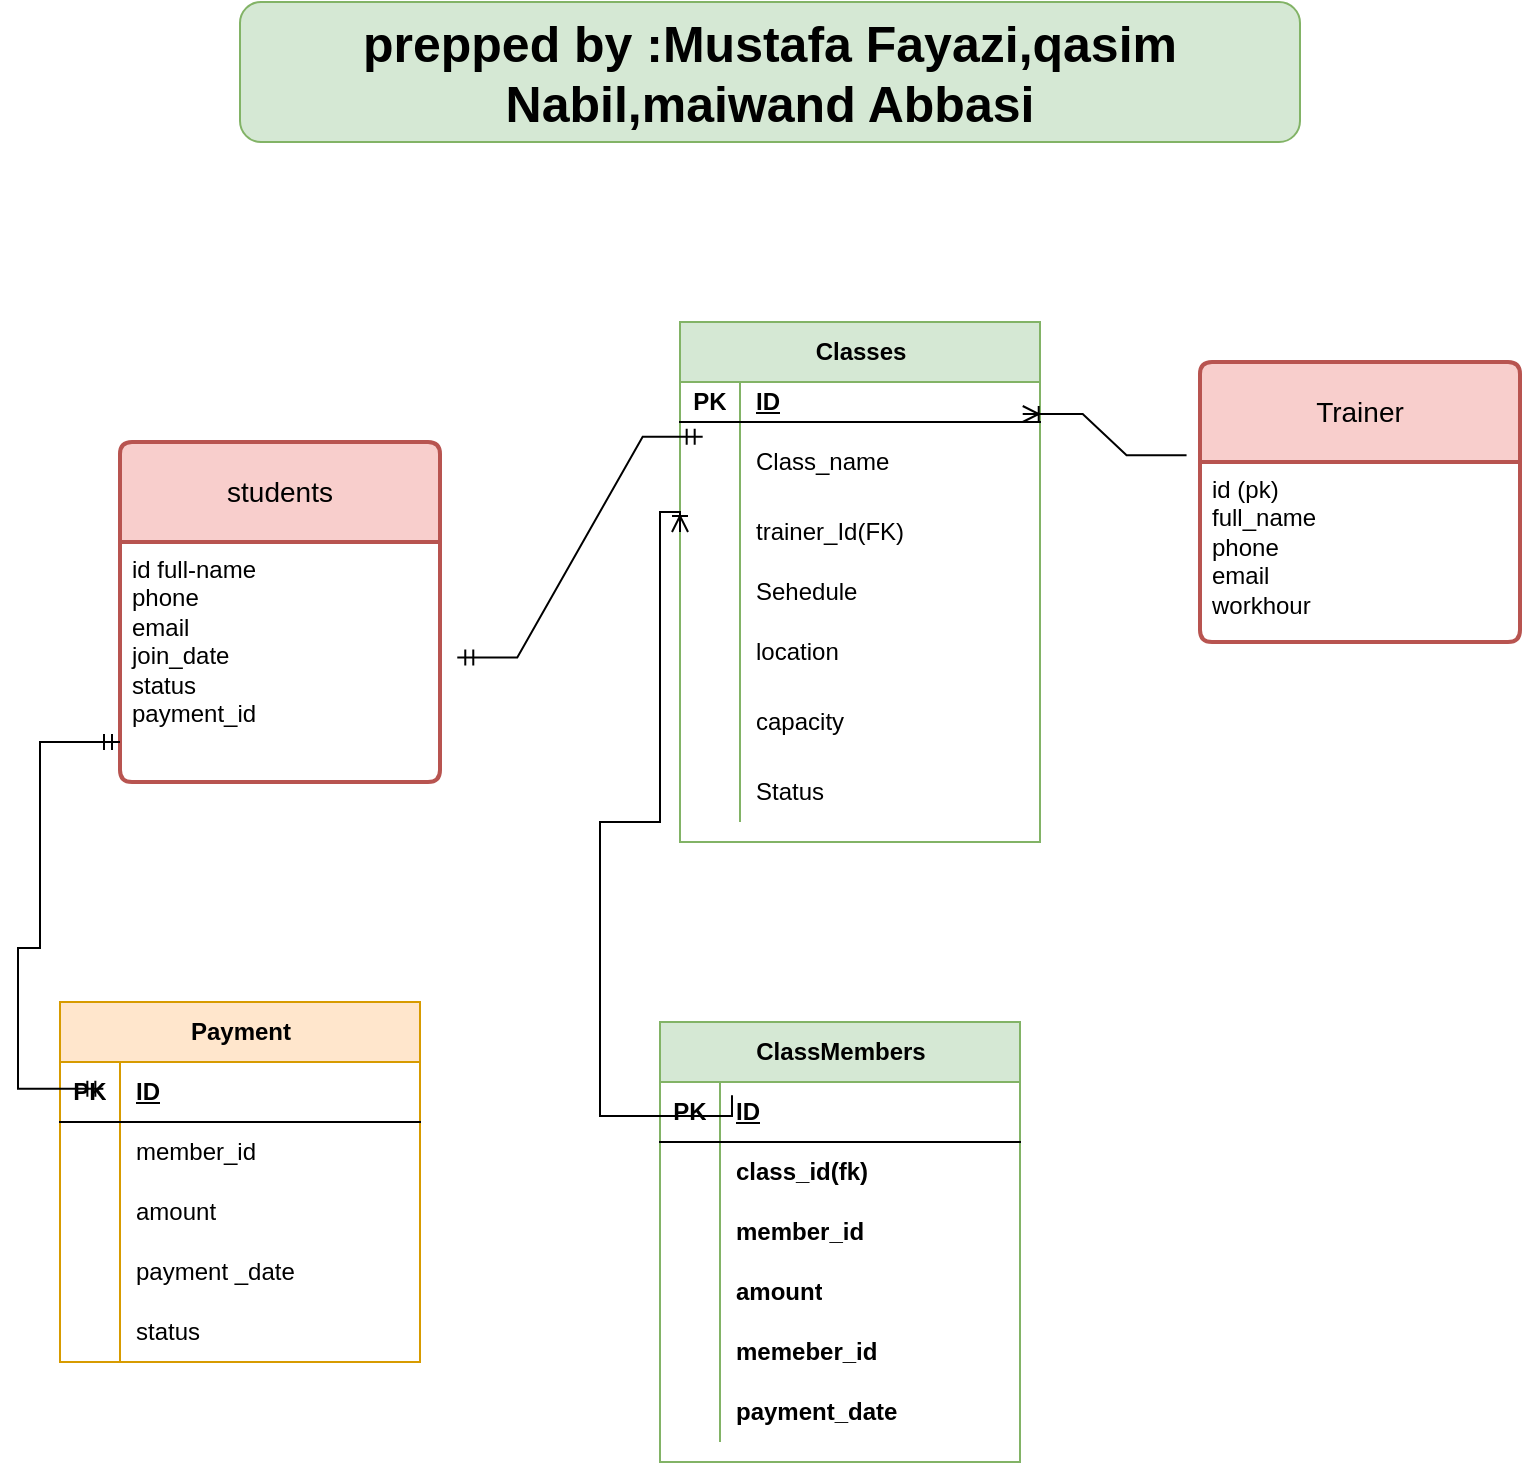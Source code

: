 <mxfile version="27.0.4">
  <diagram name="Page-1" id="VaVtWK3H83Irznd1dzYW">
    <mxGraphModel dx="778" dy="1629" grid="1" gridSize="10" guides="1" tooltips="1" connect="1" arrows="1" fold="1" page="1" pageScale="1" pageWidth="827" pageHeight="1169" math="0" shadow="0">
      <root>
        <mxCell id="0" />
        <mxCell id="1" parent="0" />
        <mxCell id="CIxCF5sjJKE13IdC6mte-1" value="Classes" style="shape=table;startSize=30;container=1;collapsible=1;childLayout=tableLayout;fixedRows=1;rowLines=0;fontStyle=1;align=center;resizeLast=1;html=1;fillColor=#d5e8d4;strokeColor=#82b366;" parent="1" vertex="1">
          <mxGeometry x="360" y="10" width="180" height="260" as="geometry" />
        </mxCell>
        <mxCell id="CIxCF5sjJKE13IdC6mte-2" value="" style="shape=tableRow;horizontal=0;startSize=0;swimlaneHead=0;swimlaneBody=0;fillColor=none;collapsible=0;dropTarget=0;points=[[0,0.5],[1,0.5]];portConstraint=eastwest;top=0;left=0;right=0;bottom=1;" parent="CIxCF5sjJKE13IdC6mte-1" vertex="1">
          <mxGeometry y="30" width="180" height="20" as="geometry" />
        </mxCell>
        <mxCell id="CIxCF5sjJKE13IdC6mte-3" value="PK" style="shape=partialRectangle;connectable=0;fillColor=none;top=0;left=0;bottom=0;right=0;fontStyle=1;overflow=hidden;whiteSpace=wrap;html=1;" parent="CIxCF5sjJKE13IdC6mte-2" vertex="1">
          <mxGeometry width="30" height="20" as="geometry">
            <mxRectangle width="30" height="20" as="alternateBounds" />
          </mxGeometry>
        </mxCell>
        <mxCell id="CIxCF5sjJKE13IdC6mte-4" value="ID" style="shape=partialRectangle;connectable=0;fillColor=none;top=0;left=0;bottom=0;right=0;align=left;spacingLeft=6;fontStyle=5;overflow=hidden;whiteSpace=wrap;html=1;" parent="CIxCF5sjJKE13IdC6mte-2" vertex="1">
          <mxGeometry x="30" width="150" height="20" as="geometry">
            <mxRectangle width="150" height="20" as="alternateBounds" />
          </mxGeometry>
        </mxCell>
        <mxCell id="CIxCF5sjJKE13IdC6mte-5" value="" style="shape=tableRow;horizontal=0;startSize=0;swimlaneHead=0;swimlaneBody=0;fillColor=none;collapsible=0;dropTarget=0;points=[[0,0.5],[1,0.5]];portConstraint=eastwest;top=0;left=0;right=0;bottom=0;" parent="CIxCF5sjJKE13IdC6mte-1" vertex="1">
          <mxGeometry y="50" width="180" height="40" as="geometry" />
        </mxCell>
        <mxCell id="CIxCF5sjJKE13IdC6mte-6" value="" style="shape=partialRectangle;connectable=0;fillColor=none;top=0;left=0;bottom=0;right=0;editable=1;overflow=hidden;whiteSpace=wrap;html=1;" parent="CIxCF5sjJKE13IdC6mte-5" vertex="1">
          <mxGeometry width="30" height="40" as="geometry">
            <mxRectangle width="30" height="40" as="alternateBounds" />
          </mxGeometry>
        </mxCell>
        <mxCell id="CIxCF5sjJKE13IdC6mte-7" value="Class_name&lt;span style=&quot;white-space: pre;&quot;&gt;&#x9;&lt;/span&gt;" style="shape=partialRectangle;connectable=0;fillColor=none;top=0;left=0;bottom=0;right=0;align=left;spacingLeft=6;overflow=hidden;whiteSpace=wrap;html=1;" parent="CIxCF5sjJKE13IdC6mte-5" vertex="1">
          <mxGeometry x="30" width="150" height="40" as="geometry">
            <mxRectangle width="150" height="40" as="alternateBounds" />
          </mxGeometry>
        </mxCell>
        <mxCell id="CIxCF5sjJKE13IdC6mte-8" value="" style="shape=tableRow;horizontal=0;startSize=0;swimlaneHead=0;swimlaneBody=0;fillColor=none;collapsible=0;dropTarget=0;points=[[0,0.5],[1,0.5]];portConstraint=eastwest;top=0;left=0;right=0;bottom=0;" parent="CIxCF5sjJKE13IdC6mte-1" vertex="1">
          <mxGeometry y="90" width="180" height="30" as="geometry" />
        </mxCell>
        <mxCell id="CIxCF5sjJKE13IdC6mte-9" value="" style="shape=partialRectangle;connectable=0;fillColor=none;top=0;left=0;bottom=0;right=0;editable=1;overflow=hidden;whiteSpace=wrap;html=1;" parent="CIxCF5sjJKE13IdC6mte-8" vertex="1">
          <mxGeometry width="30" height="30" as="geometry">
            <mxRectangle width="30" height="30" as="alternateBounds" />
          </mxGeometry>
        </mxCell>
        <mxCell id="CIxCF5sjJKE13IdC6mte-10" value="trainer_Id(FK)" style="shape=partialRectangle;connectable=0;fillColor=none;top=0;left=0;bottom=0;right=0;align=left;spacingLeft=6;overflow=hidden;whiteSpace=wrap;html=1;" parent="CIxCF5sjJKE13IdC6mte-8" vertex="1">
          <mxGeometry x="30" width="150" height="30" as="geometry">
            <mxRectangle width="150" height="30" as="alternateBounds" />
          </mxGeometry>
        </mxCell>
        <mxCell id="CIxCF5sjJKE13IdC6mte-11" value="" style="shape=tableRow;horizontal=0;startSize=0;swimlaneHead=0;swimlaneBody=0;fillColor=none;collapsible=0;dropTarget=0;points=[[0,0.5],[1,0.5]];portConstraint=eastwest;top=0;left=0;right=0;bottom=0;" parent="CIxCF5sjJKE13IdC6mte-1" vertex="1">
          <mxGeometry y="120" width="180" height="30" as="geometry" />
        </mxCell>
        <mxCell id="CIxCF5sjJKE13IdC6mte-12" value="" style="shape=partialRectangle;connectable=0;fillColor=none;top=0;left=0;bottom=0;right=0;editable=1;overflow=hidden;whiteSpace=wrap;html=1;" parent="CIxCF5sjJKE13IdC6mte-11" vertex="1">
          <mxGeometry width="30" height="30" as="geometry">
            <mxRectangle width="30" height="30" as="alternateBounds" />
          </mxGeometry>
        </mxCell>
        <mxCell id="CIxCF5sjJKE13IdC6mte-13" value="Sehedule" style="shape=partialRectangle;connectable=0;fillColor=none;top=0;left=0;bottom=0;right=0;align=left;spacingLeft=6;overflow=hidden;whiteSpace=wrap;html=1;" parent="CIxCF5sjJKE13IdC6mte-11" vertex="1">
          <mxGeometry x="30" width="150" height="30" as="geometry">
            <mxRectangle width="150" height="30" as="alternateBounds" />
          </mxGeometry>
        </mxCell>
        <mxCell id="CIxCF5sjJKE13IdC6mte-14" value="" style="shape=tableRow;horizontal=0;startSize=0;swimlaneHead=0;swimlaneBody=0;fillColor=none;collapsible=0;dropTarget=0;points=[[0,0.5],[1,0.5]];portConstraint=eastwest;top=0;left=0;right=0;bottom=0;" parent="CIxCF5sjJKE13IdC6mte-1" vertex="1">
          <mxGeometry y="150" width="180" height="30" as="geometry" />
        </mxCell>
        <mxCell id="CIxCF5sjJKE13IdC6mte-15" value="" style="shape=partialRectangle;connectable=0;fillColor=none;top=0;left=0;bottom=0;right=0;editable=1;overflow=hidden;whiteSpace=wrap;html=1;" parent="CIxCF5sjJKE13IdC6mte-14" vertex="1">
          <mxGeometry width="30" height="30" as="geometry">
            <mxRectangle width="30" height="30" as="alternateBounds" />
          </mxGeometry>
        </mxCell>
        <mxCell id="CIxCF5sjJKE13IdC6mte-16" value="location" style="shape=partialRectangle;connectable=0;fillColor=none;top=0;left=0;bottom=0;right=0;align=left;spacingLeft=6;overflow=hidden;whiteSpace=wrap;html=1;" parent="CIxCF5sjJKE13IdC6mte-14" vertex="1">
          <mxGeometry x="30" width="150" height="30" as="geometry">
            <mxRectangle width="150" height="30" as="alternateBounds" />
          </mxGeometry>
        </mxCell>
        <mxCell id="CIxCF5sjJKE13IdC6mte-17" value="" style="shape=tableRow;horizontal=0;startSize=0;swimlaneHead=0;swimlaneBody=0;fillColor=none;collapsible=0;dropTarget=0;points=[[0,0.5],[1,0.5]];portConstraint=eastwest;top=0;left=0;right=0;bottom=0;" parent="CIxCF5sjJKE13IdC6mte-1" vertex="1">
          <mxGeometry y="180" width="180" height="40" as="geometry" />
        </mxCell>
        <mxCell id="CIxCF5sjJKE13IdC6mte-18" value="" style="shape=partialRectangle;connectable=0;fillColor=none;top=0;left=0;bottom=0;right=0;editable=1;overflow=hidden;whiteSpace=wrap;html=1;" parent="CIxCF5sjJKE13IdC6mte-17" vertex="1">
          <mxGeometry width="30" height="40" as="geometry">
            <mxRectangle width="30" height="40" as="alternateBounds" />
          </mxGeometry>
        </mxCell>
        <mxCell id="CIxCF5sjJKE13IdC6mte-19" value="capacity" style="shape=partialRectangle;connectable=0;fillColor=none;top=0;left=0;bottom=0;right=0;align=left;spacingLeft=6;overflow=hidden;whiteSpace=wrap;html=1;" parent="CIxCF5sjJKE13IdC6mte-17" vertex="1">
          <mxGeometry x="30" width="150" height="40" as="geometry">
            <mxRectangle width="150" height="40" as="alternateBounds" />
          </mxGeometry>
        </mxCell>
        <mxCell id="CIxCF5sjJKE13IdC6mte-20" value="" style="shape=tableRow;horizontal=0;startSize=0;swimlaneHead=0;swimlaneBody=0;fillColor=none;collapsible=0;dropTarget=0;points=[[0,0.5],[1,0.5]];portConstraint=eastwest;top=0;left=0;right=0;bottom=0;" parent="CIxCF5sjJKE13IdC6mte-1" vertex="1">
          <mxGeometry y="220" width="180" height="30" as="geometry" />
        </mxCell>
        <mxCell id="CIxCF5sjJKE13IdC6mte-21" value="" style="shape=partialRectangle;connectable=0;fillColor=none;top=0;left=0;bottom=0;right=0;editable=1;overflow=hidden;whiteSpace=wrap;html=1;" parent="CIxCF5sjJKE13IdC6mte-20" vertex="1">
          <mxGeometry width="30" height="30" as="geometry">
            <mxRectangle width="30" height="30" as="alternateBounds" />
          </mxGeometry>
        </mxCell>
        <mxCell id="CIxCF5sjJKE13IdC6mte-22" value="Status" style="shape=partialRectangle;connectable=0;fillColor=none;top=0;left=0;bottom=0;right=0;align=left;spacingLeft=6;overflow=hidden;whiteSpace=wrap;html=1;" parent="CIxCF5sjJKE13IdC6mte-20" vertex="1">
          <mxGeometry x="30" width="150" height="30" as="geometry">
            <mxRectangle width="150" height="30" as="alternateBounds" />
          </mxGeometry>
        </mxCell>
        <mxCell id="CIxCF5sjJKE13IdC6mte-23" value="students" style="swimlane;childLayout=stackLayout;horizontal=1;startSize=50;horizontalStack=0;rounded=1;fontSize=14;fontStyle=0;strokeWidth=2;resizeParent=0;resizeLast=1;shadow=0;dashed=0;align=center;arcSize=4;whiteSpace=wrap;html=1;fillColor=#f8cecc;strokeColor=#b85450;" parent="1" vertex="1">
          <mxGeometry x="80" y="70" width="160" height="170" as="geometry" />
        </mxCell>
        <mxCell id="CIxCF5sjJKE13IdC6mte-24" value="id full-name&amp;nbsp;&lt;div&gt;phone&lt;/div&gt;&lt;div&gt;email&lt;/div&gt;&lt;div&gt;join_date&lt;/div&gt;&lt;div&gt;status&lt;/div&gt;&lt;div&gt;payment_id&lt;/div&gt;&lt;div&gt;&lt;br&gt;&lt;/div&gt;" style="align=left;strokeColor=none;fillColor=none;spacingLeft=4;spacingRight=4;fontSize=12;verticalAlign=top;resizable=0;rotatable=0;part=1;html=1;whiteSpace=wrap;" parent="CIxCF5sjJKE13IdC6mte-23" vertex="1">
          <mxGeometry y="50" width="160" height="120" as="geometry" />
        </mxCell>
        <mxCell id="CIxCF5sjJKE13IdC6mte-25" value="Trainer" style="swimlane;childLayout=stackLayout;horizontal=1;startSize=50;horizontalStack=0;rounded=1;fontSize=14;fontStyle=0;strokeWidth=2;resizeParent=0;resizeLast=1;shadow=0;dashed=0;align=center;arcSize=4;whiteSpace=wrap;html=1;fillColor=#f8cecc;strokeColor=#b85450;" parent="1" vertex="1">
          <mxGeometry x="620" y="30" width="160" height="140" as="geometry" />
        </mxCell>
        <mxCell id="CIxCF5sjJKE13IdC6mte-26" value="id (pk)&lt;div&gt;full_name&amp;nbsp;&lt;/div&gt;&lt;div&gt;phone&lt;/div&gt;&lt;div&gt;email&lt;/div&gt;&lt;div&gt;workhour&lt;br&gt;&lt;br&gt;&lt;/div&gt;" style="align=left;strokeColor=none;fillColor=none;spacingLeft=4;spacingRight=4;fontSize=12;verticalAlign=top;resizable=0;rotatable=0;part=1;html=1;whiteSpace=wrap;" parent="CIxCF5sjJKE13IdC6mte-25" vertex="1">
          <mxGeometry y="50" width="160" height="90" as="geometry" />
        </mxCell>
        <mxCell id="CIxCF5sjJKE13IdC6mte-27" value="Payment" style="shape=table;startSize=30;container=1;collapsible=1;childLayout=tableLayout;fixedRows=1;rowLines=0;fontStyle=1;align=center;resizeLast=1;html=1;fillColor=#ffe6cc;strokeColor=#d79b00;" parent="1" vertex="1">
          <mxGeometry x="50" y="350" width="180" height="180" as="geometry" />
        </mxCell>
        <mxCell id="CIxCF5sjJKE13IdC6mte-28" value="" style="shape=tableRow;horizontal=0;startSize=0;swimlaneHead=0;swimlaneBody=0;fillColor=none;collapsible=0;dropTarget=0;points=[[0,0.5],[1,0.5]];portConstraint=eastwest;top=0;left=0;right=0;bottom=1;" parent="CIxCF5sjJKE13IdC6mte-27" vertex="1">
          <mxGeometry y="30" width="180" height="30" as="geometry" />
        </mxCell>
        <mxCell id="CIxCF5sjJKE13IdC6mte-29" value="PK" style="shape=partialRectangle;connectable=0;fillColor=none;top=0;left=0;bottom=0;right=0;fontStyle=1;overflow=hidden;whiteSpace=wrap;html=1;" parent="CIxCF5sjJKE13IdC6mte-28" vertex="1">
          <mxGeometry width="30" height="30" as="geometry">
            <mxRectangle width="30" height="30" as="alternateBounds" />
          </mxGeometry>
        </mxCell>
        <mxCell id="CIxCF5sjJKE13IdC6mte-30" value="ID" style="shape=partialRectangle;connectable=0;fillColor=none;top=0;left=0;bottom=0;right=0;align=left;spacingLeft=6;fontStyle=5;overflow=hidden;whiteSpace=wrap;html=1;" parent="CIxCF5sjJKE13IdC6mte-28" vertex="1">
          <mxGeometry x="30" width="150" height="30" as="geometry">
            <mxRectangle width="150" height="30" as="alternateBounds" />
          </mxGeometry>
        </mxCell>
        <mxCell id="CIxCF5sjJKE13IdC6mte-31" value="" style="shape=tableRow;horizontal=0;startSize=0;swimlaneHead=0;swimlaneBody=0;fillColor=none;collapsible=0;dropTarget=0;points=[[0,0.5],[1,0.5]];portConstraint=eastwest;top=0;left=0;right=0;bottom=0;" parent="CIxCF5sjJKE13IdC6mte-27" vertex="1">
          <mxGeometry y="60" width="180" height="30" as="geometry" />
        </mxCell>
        <mxCell id="CIxCF5sjJKE13IdC6mte-32" value="" style="shape=partialRectangle;connectable=0;fillColor=none;top=0;left=0;bottom=0;right=0;editable=1;overflow=hidden;whiteSpace=wrap;html=1;" parent="CIxCF5sjJKE13IdC6mte-31" vertex="1">
          <mxGeometry width="30" height="30" as="geometry">
            <mxRectangle width="30" height="30" as="alternateBounds" />
          </mxGeometry>
        </mxCell>
        <mxCell id="CIxCF5sjJKE13IdC6mte-33" value="member_id" style="shape=partialRectangle;connectable=0;fillColor=none;top=0;left=0;bottom=0;right=0;align=left;spacingLeft=6;overflow=hidden;whiteSpace=wrap;html=1;" parent="CIxCF5sjJKE13IdC6mte-31" vertex="1">
          <mxGeometry x="30" width="150" height="30" as="geometry">
            <mxRectangle width="150" height="30" as="alternateBounds" />
          </mxGeometry>
        </mxCell>
        <mxCell id="CIxCF5sjJKE13IdC6mte-34" value="" style="shape=tableRow;horizontal=0;startSize=0;swimlaneHead=0;swimlaneBody=0;fillColor=none;collapsible=0;dropTarget=0;points=[[0,0.5],[1,0.5]];portConstraint=eastwest;top=0;left=0;right=0;bottom=0;" parent="CIxCF5sjJKE13IdC6mte-27" vertex="1">
          <mxGeometry y="90" width="180" height="30" as="geometry" />
        </mxCell>
        <mxCell id="CIxCF5sjJKE13IdC6mte-35" value="" style="shape=partialRectangle;connectable=0;fillColor=none;top=0;left=0;bottom=0;right=0;editable=1;overflow=hidden;whiteSpace=wrap;html=1;" parent="CIxCF5sjJKE13IdC6mte-34" vertex="1">
          <mxGeometry width="30" height="30" as="geometry">
            <mxRectangle width="30" height="30" as="alternateBounds" />
          </mxGeometry>
        </mxCell>
        <mxCell id="CIxCF5sjJKE13IdC6mte-36" value="amount" style="shape=partialRectangle;connectable=0;fillColor=none;top=0;left=0;bottom=0;right=0;align=left;spacingLeft=6;overflow=hidden;whiteSpace=wrap;html=1;" parent="CIxCF5sjJKE13IdC6mte-34" vertex="1">
          <mxGeometry x="30" width="150" height="30" as="geometry">
            <mxRectangle width="150" height="30" as="alternateBounds" />
          </mxGeometry>
        </mxCell>
        <mxCell id="CIxCF5sjJKE13IdC6mte-37" value="" style="shape=tableRow;horizontal=0;startSize=0;swimlaneHead=0;swimlaneBody=0;fillColor=none;collapsible=0;dropTarget=0;points=[[0,0.5],[1,0.5]];portConstraint=eastwest;top=0;left=0;right=0;bottom=0;" parent="CIxCF5sjJKE13IdC6mte-27" vertex="1">
          <mxGeometry y="120" width="180" height="30" as="geometry" />
        </mxCell>
        <mxCell id="CIxCF5sjJKE13IdC6mte-38" value="" style="shape=partialRectangle;connectable=0;fillColor=none;top=0;left=0;bottom=0;right=0;editable=1;overflow=hidden;whiteSpace=wrap;html=1;" parent="CIxCF5sjJKE13IdC6mte-37" vertex="1">
          <mxGeometry width="30" height="30" as="geometry">
            <mxRectangle width="30" height="30" as="alternateBounds" />
          </mxGeometry>
        </mxCell>
        <mxCell id="CIxCF5sjJKE13IdC6mte-39" value="payment _date" style="shape=partialRectangle;connectable=0;fillColor=none;top=0;left=0;bottom=0;right=0;align=left;spacingLeft=6;overflow=hidden;whiteSpace=wrap;html=1;" parent="CIxCF5sjJKE13IdC6mte-37" vertex="1">
          <mxGeometry x="30" width="150" height="30" as="geometry">
            <mxRectangle width="150" height="30" as="alternateBounds" />
          </mxGeometry>
        </mxCell>
        <mxCell id="CIxCF5sjJKE13IdC6mte-40" value="" style="shape=tableRow;horizontal=0;startSize=0;swimlaneHead=0;swimlaneBody=0;fillColor=none;collapsible=0;dropTarget=0;points=[[0,0.5],[1,0.5]];portConstraint=eastwest;top=0;left=0;right=0;bottom=0;" parent="CIxCF5sjJKE13IdC6mte-27" vertex="1">
          <mxGeometry y="150" width="180" height="30" as="geometry" />
        </mxCell>
        <mxCell id="CIxCF5sjJKE13IdC6mte-41" value="" style="shape=partialRectangle;connectable=0;fillColor=none;top=0;left=0;bottom=0;right=0;editable=1;overflow=hidden;whiteSpace=wrap;html=1;" parent="CIxCF5sjJKE13IdC6mte-40" vertex="1">
          <mxGeometry width="30" height="30" as="geometry">
            <mxRectangle width="30" height="30" as="alternateBounds" />
          </mxGeometry>
        </mxCell>
        <mxCell id="CIxCF5sjJKE13IdC6mte-42" value="status" style="shape=partialRectangle;connectable=0;fillColor=none;top=0;left=0;bottom=0;right=0;align=left;spacingLeft=6;overflow=hidden;whiteSpace=wrap;html=1;" parent="CIxCF5sjJKE13IdC6mte-40" vertex="1">
          <mxGeometry x="30" width="150" height="30" as="geometry">
            <mxRectangle width="150" height="30" as="alternateBounds" />
          </mxGeometry>
        </mxCell>
        <mxCell id="CIxCF5sjJKE13IdC6mte-45" value="ClassMembers" style="shape=table;startSize=30;container=1;collapsible=1;childLayout=tableLayout;fixedRows=1;rowLines=0;fontStyle=1;align=center;resizeLast=1;html=1;fillColor=#d5e8d4;strokeColor=#82b366;" parent="1" vertex="1">
          <mxGeometry x="350" y="360" width="180" height="220" as="geometry" />
        </mxCell>
        <mxCell id="CIxCF5sjJKE13IdC6mte-46" value="" style="shape=tableRow;horizontal=0;startSize=0;swimlaneHead=0;swimlaneBody=0;fillColor=none;collapsible=0;dropTarget=0;points=[[0,0.5],[1,0.5]];portConstraint=eastwest;top=0;left=0;right=0;bottom=1;" parent="CIxCF5sjJKE13IdC6mte-45" vertex="1">
          <mxGeometry y="30" width="180" height="30" as="geometry" />
        </mxCell>
        <mxCell id="CIxCF5sjJKE13IdC6mte-47" value="PK" style="shape=partialRectangle;connectable=0;fillColor=none;top=0;left=0;bottom=0;right=0;fontStyle=1;overflow=hidden;whiteSpace=wrap;html=1;" parent="CIxCF5sjJKE13IdC6mte-46" vertex="1">
          <mxGeometry width="30" height="30" as="geometry">
            <mxRectangle width="30" height="30" as="alternateBounds" />
          </mxGeometry>
        </mxCell>
        <mxCell id="CIxCF5sjJKE13IdC6mte-48" value="ID" style="shape=partialRectangle;connectable=0;fillColor=none;top=0;left=0;bottom=0;right=0;align=left;spacingLeft=6;fontStyle=5;overflow=hidden;whiteSpace=wrap;html=1;" parent="CIxCF5sjJKE13IdC6mte-46" vertex="1">
          <mxGeometry x="30" width="150" height="30" as="geometry">
            <mxRectangle width="150" height="30" as="alternateBounds" />
          </mxGeometry>
        </mxCell>
        <mxCell id="CIxCF5sjJKE13IdC6mte-49" value="" style="shape=tableRow;horizontal=0;startSize=0;swimlaneHead=0;swimlaneBody=0;fillColor=none;collapsible=0;dropTarget=0;points=[[0,0.5],[1,0.5]];portConstraint=eastwest;top=0;left=0;right=0;bottom=0;" parent="CIxCF5sjJKE13IdC6mte-45" vertex="1">
          <mxGeometry y="60" width="180" height="30" as="geometry" />
        </mxCell>
        <mxCell id="CIxCF5sjJKE13IdC6mte-50" value="" style="shape=partialRectangle;connectable=0;fillColor=none;top=0;left=0;bottom=0;right=0;editable=1;overflow=hidden;whiteSpace=wrap;html=1;" parent="CIxCF5sjJKE13IdC6mte-49" vertex="1">
          <mxGeometry width="30" height="30" as="geometry">
            <mxRectangle width="30" height="30" as="alternateBounds" />
          </mxGeometry>
        </mxCell>
        <mxCell id="CIxCF5sjJKE13IdC6mte-51" value="&lt;b&gt;class_id(fk)&lt;/b&gt;" style="shape=partialRectangle;connectable=0;fillColor=none;top=0;left=0;bottom=0;right=0;align=left;spacingLeft=6;overflow=hidden;whiteSpace=wrap;html=1;" parent="CIxCF5sjJKE13IdC6mte-49" vertex="1">
          <mxGeometry x="30" width="150" height="30" as="geometry">
            <mxRectangle width="150" height="30" as="alternateBounds" />
          </mxGeometry>
        </mxCell>
        <mxCell id="CIxCF5sjJKE13IdC6mte-52" value="" style="shape=tableRow;horizontal=0;startSize=0;swimlaneHead=0;swimlaneBody=0;fillColor=none;collapsible=0;dropTarget=0;points=[[0,0.5],[1,0.5]];portConstraint=eastwest;top=0;left=0;right=0;bottom=0;" parent="CIxCF5sjJKE13IdC6mte-45" vertex="1">
          <mxGeometry y="90" width="180" height="30" as="geometry" />
        </mxCell>
        <mxCell id="CIxCF5sjJKE13IdC6mte-53" value="" style="shape=partialRectangle;connectable=0;fillColor=none;top=0;left=0;bottom=0;right=0;editable=1;overflow=hidden;whiteSpace=wrap;html=1;" parent="CIxCF5sjJKE13IdC6mte-52" vertex="1">
          <mxGeometry width="30" height="30" as="geometry">
            <mxRectangle width="30" height="30" as="alternateBounds" />
          </mxGeometry>
        </mxCell>
        <mxCell id="CIxCF5sjJKE13IdC6mte-54" value="&lt;b&gt;member_id&lt;/b&gt;" style="shape=partialRectangle;connectable=0;fillColor=none;top=0;left=0;bottom=0;right=0;align=left;spacingLeft=6;overflow=hidden;whiteSpace=wrap;html=1;" parent="CIxCF5sjJKE13IdC6mte-52" vertex="1">
          <mxGeometry x="30" width="150" height="30" as="geometry">
            <mxRectangle width="150" height="30" as="alternateBounds" />
          </mxGeometry>
        </mxCell>
        <mxCell id="CIxCF5sjJKE13IdC6mte-55" value="" style="shape=tableRow;horizontal=0;startSize=0;swimlaneHead=0;swimlaneBody=0;fillColor=none;collapsible=0;dropTarget=0;points=[[0,0.5],[1,0.5]];portConstraint=eastwest;top=0;left=0;right=0;bottom=0;" parent="CIxCF5sjJKE13IdC6mte-45" vertex="1">
          <mxGeometry y="120" width="180" height="30" as="geometry" />
        </mxCell>
        <mxCell id="CIxCF5sjJKE13IdC6mte-56" value="" style="shape=partialRectangle;connectable=0;fillColor=none;top=0;left=0;bottom=0;right=0;editable=1;overflow=hidden;whiteSpace=wrap;html=1;" parent="CIxCF5sjJKE13IdC6mte-55" vertex="1">
          <mxGeometry width="30" height="30" as="geometry">
            <mxRectangle width="30" height="30" as="alternateBounds" />
          </mxGeometry>
        </mxCell>
        <mxCell id="CIxCF5sjJKE13IdC6mte-57" value="&lt;b&gt;amount&lt;/b&gt;" style="shape=partialRectangle;connectable=0;fillColor=none;top=0;left=0;bottom=0;right=0;align=left;spacingLeft=6;overflow=hidden;whiteSpace=wrap;html=1;" parent="CIxCF5sjJKE13IdC6mte-55" vertex="1">
          <mxGeometry x="30" width="150" height="30" as="geometry">
            <mxRectangle width="150" height="30" as="alternateBounds" />
          </mxGeometry>
        </mxCell>
        <mxCell id="CIxCF5sjJKE13IdC6mte-58" value="" style="shape=tableRow;horizontal=0;startSize=0;swimlaneHead=0;swimlaneBody=0;fillColor=none;collapsible=0;dropTarget=0;points=[[0,0.5],[1,0.5]];portConstraint=eastwest;top=0;left=0;right=0;bottom=0;" parent="CIxCF5sjJKE13IdC6mte-45" vertex="1">
          <mxGeometry y="150" width="180" height="30" as="geometry" />
        </mxCell>
        <mxCell id="CIxCF5sjJKE13IdC6mte-59" value="" style="shape=partialRectangle;connectable=0;fillColor=none;top=0;left=0;bottom=0;right=0;editable=1;overflow=hidden;whiteSpace=wrap;html=1;" parent="CIxCF5sjJKE13IdC6mte-58" vertex="1">
          <mxGeometry width="30" height="30" as="geometry">
            <mxRectangle width="30" height="30" as="alternateBounds" />
          </mxGeometry>
        </mxCell>
        <mxCell id="CIxCF5sjJKE13IdC6mte-60" value="&lt;b&gt;memeber_id&lt;/b&gt;" style="shape=partialRectangle;connectable=0;fillColor=none;top=0;left=0;bottom=0;right=0;align=left;spacingLeft=6;overflow=hidden;whiteSpace=wrap;html=1;" parent="CIxCF5sjJKE13IdC6mte-58" vertex="1">
          <mxGeometry x="30" width="150" height="30" as="geometry">
            <mxRectangle width="150" height="30" as="alternateBounds" />
          </mxGeometry>
        </mxCell>
        <mxCell id="CIxCF5sjJKE13IdC6mte-61" value="" style="shape=tableRow;horizontal=0;startSize=0;swimlaneHead=0;swimlaneBody=0;fillColor=none;collapsible=0;dropTarget=0;points=[[0,0.5],[1,0.5]];portConstraint=eastwest;top=0;left=0;right=0;bottom=0;" parent="CIxCF5sjJKE13IdC6mte-45" vertex="1">
          <mxGeometry y="180" width="180" height="30" as="geometry" />
        </mxCell>
        <mxCell id="CIxCF5sjJKE13IdC6mte-62" value="" style="shape=partialRectangle;connectable=0;fillColor=none;top=0;left=0;bottom=0;right=0;editable=1;overflow=hidden;whiteSpace=wrap;html=1;" parent="CIxCF5sjJKE13IdC6mte-61" vertex="1">
          <mxGeometry width="30" height="30" as="geometry">
            <mxRectangle width="30" height="30" as="alternateBounds" />
          </mxGeometry>
        </mxCell>
        <mxCell id="CIxCF5sjJKE13IdC6mte-63" value="&lt;b&gt;payment_date&lt;/b&gt;" style="shape=partialRectangle;connectable=0;fillColor=none;top=0;left=0;bottom=0;right=0;align=left;spacingLeft=6;overflow=hidden;whiteSpace=wrap;html=1;" parent="CIxCF5sjJKE13IdC6mte-61" vertex="1">
          <mxGeometry x="30" width="150" height="30" as="geometry">
            <mxRectangle width="150" height="30" as="alternateBounds" />
          </mxGeometry>
        </mxCell>
        <mxCell id="CIxCF5sjJKE13IdC6mte-64" value="" style="edgeStyle=entityRelationEdgeStyle;fontSize=12;html=1;endArrow=ERoneToMany;rounded=0;entryX=0.952;entryY=0.8;entryDx=0;entryDy=0;exitX=-0.042;exitY=-0.037;exitDx=0;exitDy=0;exitPerimeter=0;entryPerimeter=0;" parent="1" source="CIxCF5sjJKE13IdC6mte-26" target="CIxCF5sjJKE13IdC6mte-2" edge="1">
          <mxGeometry width="100" height="100" relative="1" as="geometry">
            <mxPoint x="530" y="30" as="sourcePoint" />
            <mxPoint x="240" y="135" as="targetPoint" />
            <Array as="points">
              <mxPoint x="350" y="20" />
              <mxPoint x="400" y="-250" />
              <mxPoint x="390" y="70" />
              <mxPoint x="400" y="70" />
            </Array>
          </mxGeometry>
        </mxCell>
        <mxCell id="CIxCF5sjJKE13IdC6mte-65" value="" style="edgeStyle=entityRelationEdgeStyle;fontSize=12;html=1;endArrow=ERmandOne;startArrow=ERmandOne;rounded=0;exitX=1.054;exitY=0.481;exitDx=0;exitDy=0;exitPerimeter=0;entryX=0.063;entryY=0.183;entryDx=0;entryDy=0;entryPerimeter=0;" parent="1" source="CIxCF5sjJKE13IdC6mte-24" target="CIxCF5sjJKE13IdC6mte-5" edge="1">
          <mxGeometry width="100" height="100" relative="1" as="geometry">
            <mxPoint x="258.08" y="170.0" as="sourcePoint" />
            <mxPoint x="370" y="183.3" as="targetPoint" />
            <Array as="points">
              <mxPoint x="400" y="173.3" />
            </Array>
          </mxGeometry>
        </mxCell>
        <mxCell id="CIxCF5sjJKE13IdC6mte-67" value="" style="fontSize=12;html=1;endArrow=ERoneToMany;rounded=0;entryX=0;entryY=0.5;entryDx=0;entryDy=0;exitX=0.2;exitY=0.222;exitDx=0;exitDy=0;exitPerimeter=0;elbow=vertical;edgeStyle=orthogonalEdgeStyle;" parent="1" source="CIxCF5sjJKE13IdC6mte-46" target="CIxCF5sjJKE13IdC6mte-8" edge="1">
          <mxGeometry width="100" height="100" relative="1" as="geometry">
            <mxPoint x="360" y="270" as="sourcePoint" />
            <mxPoint x="460" y="170" as="targetPoint" />
            <Array as="points">
              <mxPoint x="320" y="407" />
              <mxPoint x="320" y="260" />
              <mxPoint x="350" y="260" />
              <mxPoint x="350" y="105" />
            </Array>
          </mxGeometry>
        </mxCell>
        <mxCell id="gWsXjTKqGsg63xJUSAiU-1" value="&lt;font style=&quot;font-size: 25px;&quot;&gt;&lt;b&gt;prepped by :Mustafa Fayazi,qasim Nabil,maiwand Abbasi&lt;/b&gt;&lt;/font&gt;" style="rounded=1;whiteSpace=wrap;html=1;fillColor=#d5e8d4;strokeColor=#82b366;" parent="1" vertex="1">
          <mxGeometry x="140" y="-150" width="530" height="70" as="geometry" />
        </mxCell>
        <mxCell id="CIxCF5sjJKE13IdC6mte-66" value="" style="edgeStyle=orthogonalEdgeStyle;fontSize=12;html=1;endArrow=ERmandOne;startArrow=ERmandOne;rounded=0;exitX=0.974;exitY=0.244;exitDx=0;exitDy=0;exitPerimeter=0;" parent="1" target="CIxCF5sjJKE13IdC6mte-24" edge="1">
          <mxGeometry width="100" height="100" relative="1" as="geometry">
            <mxPoint x="71.68" y="393.36" as="sourcePoint" />
            <mxPoint x="50" y="220" as="targetPoint" />
            <Array as="points">
              <mxPoint x="29" y="393" />
              <mxPoint x="29" y="323" />
              <mxPoint x="40" y="323" />
              <mxPoint x="40" y="220" />
            </Array>
          </mxGeometry>
        </mxCell>
      </root>
    </mxGraphModel>
  </diagram>
</mxfile>
